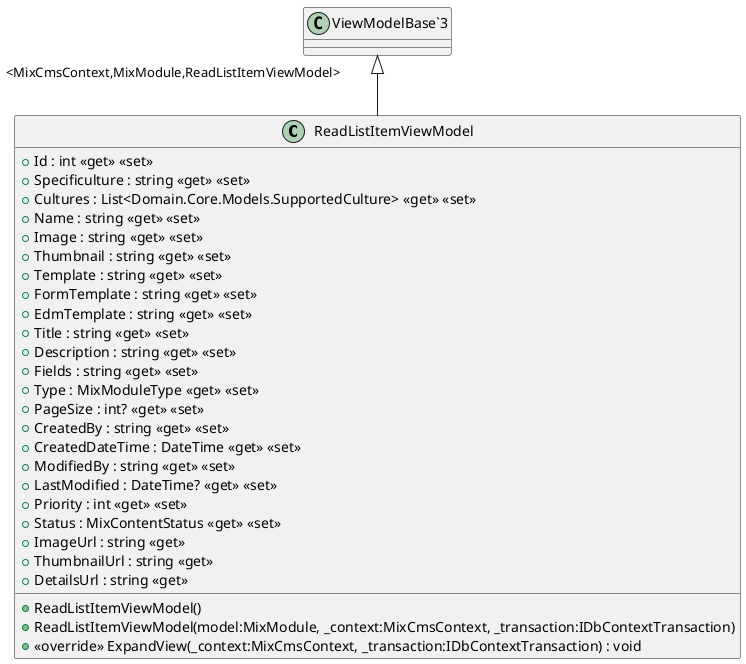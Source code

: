 @startuml
class ReadListItemViewModel {
    + Id : int <<get>> <<set>>
    + Specificulture : string <<get>> <<set>>
    + Cultures : List<Domain.Core.Models.SupportedCulture> <<get>> <<set>>
    + Name : string <<get>> <<set>>
    + Image : string <<get>> <<set>>
    + Thumbnail : string <<get>> <<set>>
    + Template : string <<get>> <<set>>
    + FormTemplate : string <<get>> <<set>>
    + EdmTemplate : string <<get>> <<set>>
    + Title : string <<get>> <<set>>
    + Description : string <<get>> <<set>>
    + Fields : string <<get>> <<set>>
    + Type : MixModuleType <<get>> <<set>>
    + PageSize : int? <<get>> <<set>>
    + CreatedBy : string <<get>> <<set>>
    + CreatedDateTime : DateTime <<get>> <<set>>
    + ModifiedBy : string <<get>> <<set>>
    + LastModified : DateTime? <<get>> <<set>>
    + Priority : int <<get>> <<set>>
    + Status : MixContentStatus <<get>> <<set>>
    + ImageUrl : string <<get>>
    + ThumbnailUrl : string <<get>>
    + DetailsUrl : string <<get>>
    + ReadListItemViewModel()
    + ReadListItemViewModel(model:MixModule, _context:MixCmsContext, _transaction:IDbContextTransaction)
    + <<override>> ExpandView(_context:MixCmsContext, _transaction:IDbContextTransaction) : void
}
"ViewModelBase`3" "<MixCmsContext,MixModule,ReadListItemViewModel>" <|-- ReadListItemViewModel
@enduml
